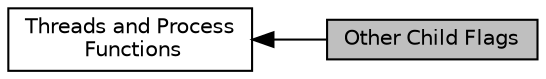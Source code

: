 digraph "Other Child Flags"
{
  edge [fontname="Helvetica",fontsize="10",labelfontname="Helvetica",labelfontsize="10"];
  node [fontname="Helvetica",fontsize="10",shape=box];
  rankdir=LR;
  Node2 [label="Threads and Process\l Functions",height=0.2,width=0.4,color="black", fillcolor="white", style="filled",URL="$group__apr__thread__proc.html",tooltip=" "];
  Node1 [label="Other Child Flags",height=0.2,width=0.4,color="black", fillcolor="grey75", style="filled", fontcolor="black",tooltip=" "];
  Node2->Node1 [shape=plaintext, dir="back", style="solid"];
}
